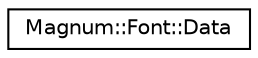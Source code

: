 digraph "圖形化之類別階層"
{
  edge [fontname="Helvetica",fontsize="10",labelfontname="Helvetica",labelfontsize="10"];
  node [fontname="Helvetica",fontsize="10",shape=record];
  rankdir="LR";
  Node1 [label="Magnum::Font::Data",height=0.2,width=0.4,color="black", fillcolor="white", style="filled",URL="$class_magnum_1_1_font_1_1_data.html"];
}
